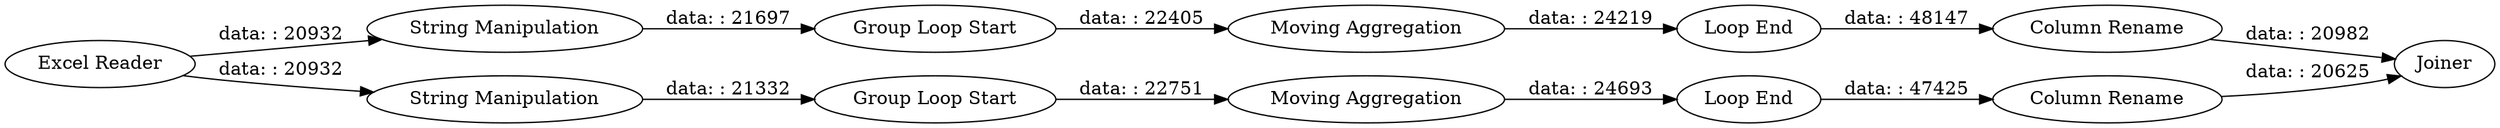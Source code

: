 digraph {
	"-760383626786860877_15" [label="Group Loop Start"]
	"-760383626786860877_21" [label="Loop End"]
	"-760383626786860877_19" [label="Moving Aggregation"]
	"-760383626786860877_24" [label=Joiner]
	"-760383626786860877_17" [label="Column Rename"]
	"-760383626786860877_22" [label="Loop End"]
	"-760383626786860877_18" [label="Group Loop Start"]
	"-760383626786860877_23" [label="Column Rename"]
	"-760383626786860877_7" [label="String Manipulation"]
	"-760383626786860877_16" [label="Moving Aggregation"]
	"-760383626786860877_6" [label="String Manipulation"]
	"-760383626786860877_1" [label="Excel Reader"]
	"-760383626786860877_1" -> "-760383626786860877_7" [label="data: : 20932"]
	"-760383626786860877_1" -> "-760383626786860877_6" [label="data: : 20932"]
	"-760383626786860877_18" -> "-760383626786860877_19" [label="data: : 22405"]
	"-760383626786860877_22" -> "-760383626786860877_23" [label="data: : 48147"]
	"-760383626786860877_17" -> "-760383626786860877_24" [label="data: : 20625"]
	"-760383626786860877_7" -> "-760383626786860877_18" [label="data: : 21697"]
	"-760383626786860877_15" -> "-760383626786860877_16" [label="data: : 22751"]
	"-760383626786860877_6" -> "-760383626786860877_15" [label="data: : 21332"]
	"-760383626786860877_23" -> "-760383626786860877_24" [label="data: : 20982"]
	"-760383626786860877_21" -> "-760383626786860877_17" [label="data: : 47425"]
	"-760383626786860877_19" -> "-760383626786860877_22" [label="data: : 24219"]
	"-760383626786860877_16" -> "-760383626786860877_21" [label="data: : 24693"]
	rankdir=LR
}
